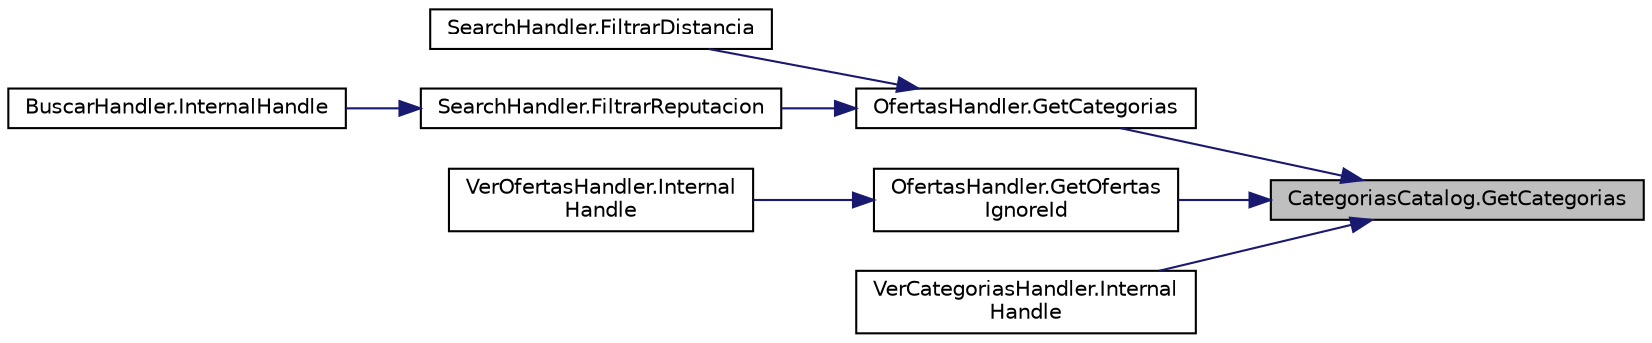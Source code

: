 digraph "CategoriasCatalog.GetCategorias"
{
 // INTERACTIVE_SVG=YES
 // LATEX_PDF_SIZE
  edge [fontname="Helvetica",fontsize="10",labelfontname="Helvetica",labelfontsize="10"];
  node [fontname="Helvetica",fontsize="10",shape=record];
  rankdir="RL";
  Node1 [label="CategoriasCatalog.GetCategorias",height=0.2,width=0.4,color="black", fillcolor="grey75", style="filled", fontcolor="black",tooltip="Método para conocer las categorias."];
  Node1 -> Node2 [dir="back",color="midnightblue",fontsize="10",style="solid",fontname="Helvetica"];
  Node2 [label="OfertasHandler.GetCategorias",height=0.2,width=0.4,color="black", fillcolor="white", style="filled",URL="$classOfertasHandler.html#a33c2ecdf69907a45a5ec13c254c41dea",tooltip="Método para obtener la lista de categorías."];
  Node2 -> Node3 [dir="back",color="midnightblue",fontsize="10",style="solid",fontname="Helvetica"];
  Node3 [label="SearchHandler.FiltrarDistancia",height=0.2,width=0.4,color="black", fillcolor="white", style="filled",URL="$classSearchHandler.html#a20d6784e9a1bf4a9eb04462852084be3",tooltip="Método para filtrar las OfertaDeServicio por distancia"];
  Node2 -> Node4 [dir="back",color="midnightblue",fontsize="10",style="solid",fontname="Helvetica"];
  Node4 [label="SearchHandler.FiltrarReputacion",height=0.2,width=0.4,color="black", fillcolor="white", style="filled",URL="$classSearchHandler.html#a206259c11033d2e8fb322a9c243bb0f7",tooltip="Método para filtrar las OfertaDeServicio por reputación"];
  Node4 -> Node5 [dir="back",color="midnightblue",fontsize="10",style="solid",fontname="Helvetica"];
  Node5 [label="BuscarHandler.InternalHandle",height=0.2,width=0.4,color="black", fillcolor="white", style="filled",URL="$classBuscarHandler.html#a178b0dbdefa7d271b792fa0238ad0cc5",tooltip="Procesamiento del mensaje recibido."];
  Node1 -> Node6 [dir="back",color="midnightblue",fontsize="10",style="solid",fontname="Helvetica"];
  Node6 [label="OfertasHandler.GetOfertas\lIgnoreId",height=0.2,width=0.4,color="black", fillcolor="white", style="filled",URL="$classOfertasHandler.html#a699944987dda2793b545183bcbdaed07",tooltip="Método para obtener una lista de todas las OfertaDeServicio"];
  Node6 -> Node7 [dir="back",color="midnightblue",fontsize="10",style="solid",fontname="Helvetica"];
  Node7 [label="VerOfertasHandler.Internal\lHandle",height=0.2,width=0.4,color="black", fillcolor="white", style="filled",URL="$classVerOfertasHandler.html#ab56b6f4f1b0645311ed9704709f6b5cb",tooltip="Procesa el mensaje \"categorias\" y retorna true; retorna false en caso contrario."];
  Node1 -> Node8 [dir="back",color="midnightblue",fontsize="10",style="solid",fontname="Helvetica"];
  Node8 [label="VerCategoriasHandler.Internal\lHandle",height=0.2,width=0.4,color="black", fillcolor="white", style="filled",URL="$classVerCategoriasHandler.html#a64e25f95627e9e5e954307640636fa1d",tooltip="Procesa el mensaje \"categorias\" y retorna true; retorna false en caso contrario."];
}
